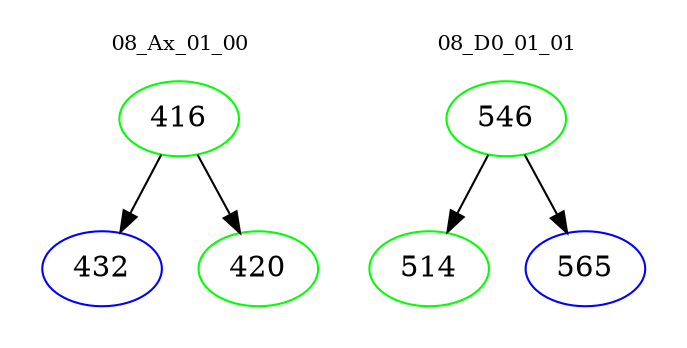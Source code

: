 digraph{
subgraph cluster_0 {
color = white
label = "08_Ax_01_00";
fontsize=10;
T0_416 [label="416", color="green"]
T0_416 -> T0_432 [color="black"]
T0_432 [label="432", color="blue"]
T0_416 -> T0_420 [color="black"]
T0_420 [label="420", color="green"]
}
subgraph cluster_1 {
color = white
label = "08_D0_01_01";
fontsize=10;
T1_546 [label="546", color="green"]
T1_546 -> T1_514 [color="black"]
T1_514 [label="514", color="green"]
T1_546 -> T1_565 [color="black"]
T1_565 [label="565", color="blue"]
}
}
